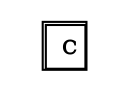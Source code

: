 digraph G { 
  node [shape = name]; 
  2[label=  <<table border= "1 " cellspacing= " 0 "><tr> 
<td> c</td> </tr> 
</table>>  shape = none ]; 
 }
